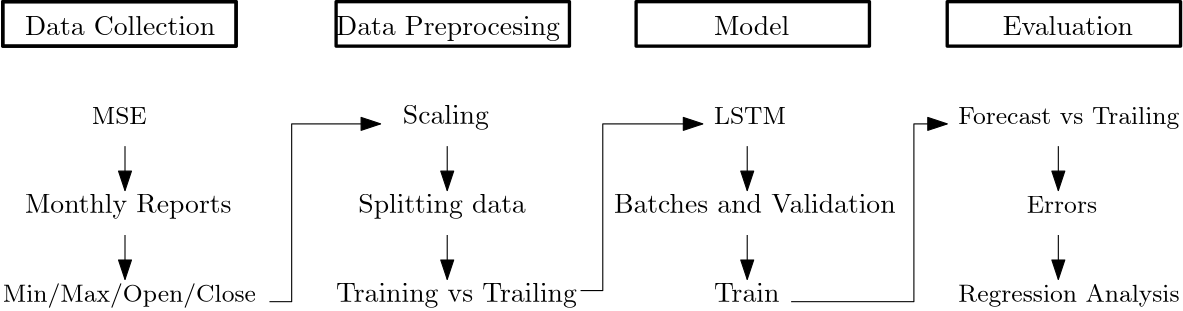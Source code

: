 <?xml version="1.0"?>
<!DOCTYPE ipe SYSTEM "ipe.dtd">
<ipe version="70212" creator="Ipe 7.2.13">
<info created="D:20220811103115" modified="D:20220811114908"/>
<ipestyle name="basic">
<symbol name="arrow/arc(spx)">
<path stroke="sym-stroke" fill="sym-stroke" pen="sym-pen">
0 0 m
-1 0.333 l
-1 -0.333 l
h
</path>
</symbol>
<symbol name="arrow/farc(spx)">
<path stroke="sym-stroke" fill="white" pen="sym-pen">
0 0 m
-1 0.333 l
-1 -0.333 l
h
</path>
</symbol>
<symbol name="arrow/ptarc(spx)">
<path stroke="sym-stroke" fill="sym-stroke" pen="sym-pen">
0 0 m
-1 0.333 l
-0.8 0 l
-1 -0.333 l
h
</path>
</symbol>
<symbol name="arrow/fptarc(spx)">
<path stroke="sym-stroke" fill="white" pen="sym-pen">
0 0 m
-1 0.333 l
-0.8 0 l
-1 -0.333 l
h
</path>
</symbol>
<symbol name="mark/circle(sx)" transformations="translations">
<path fill="sym-stroke">
0.6 0 0 0.6 0 0 e
0.4 0 0 0.4 0 0 e
</path>
</symbol>
<symbol name="mark/disk(sx)" transformations="translations">
<path fill="sym-stroke">
0.6 0 0 0.6 0 0 e
</path>
</symbol>
<symbol name="mark/fdisk(sfx)" transformations="translations">
<group>
<path fill="sym-fill">
0.5 0 0 0.5 0 0 e
</path>
<path fill="sym-stroke" fillrule="eofill">
0.6 0 0 0.6 0 0 e
0.4 0 0 0.4 0 0 e
</path>
</group>
</symbol>
<symbol name="mark/box(sx)" transformations="translations">
<path fill="sym-stroke" fillrule="eofill">
-0.6 -0.6 m
0.6 -0.6 l
0.6 0.6 l
-0.6 0.6 l
h
-0.4 -0.4 m
0.4 -0.4 l
0.4 0.4 l
-0.4 0.4 l
h
</path>
</symbol>
<symbol name="mark/square(sx)" transformations="translations">
<path fill="sym-stroke">
-0.6 -0.6 m
0.6 -0.6 l
0.6 0.6 l
-0.6 0.6 l
h
</path>
</symbol>
<symbol name="mark/fsquare(sfx)" transformations="translations">
<group>
<path fill="sym-fill">
-0.5 -0.5 m
0.5 -0.5 l
0.5 0.5 l
-0.5 0.5 l
h
</path>
<path fill="sym-stroke" fillrule="eofill">
-0.6 -0.6 m
0.6 -0.6 l
0.6 0.6 l
-0.6 0.6 l
h
-0.4 -0.4 m
0.4 -0.4 l
0.4 0.4 l
-0.4 0.4 l
h
</path>
</group>
</symbol>
<symbol name="mark/cross(sx)" transformations="translations">
<group>
<path fill="sym-stroke">
-0.43 -0.57 m
0.57 0.43 l
0.43 0.57 l
-0.57 -0.43 l
h
</path>
<path fill="sym-stroke">
-0.43 0.57 m
0.57 -0.43 l
0.43 -0.57 l
-0.57 0.43 l
h
</path>
</group>
</symbol>
<symbol name="arrow/fnormal(spx)">
<path stroke="sym-stroke" fill="white" pen="sym-pen">
0 0 m
-1 0.333 l
-1 -0.333 l
h
</path>
</symbol>
<symbol name="arrow/pointed(spx)">
<path stroke="sym-stroke" fill="sym-stroke" pen="sym-pen">
0 0 m
-1 0.333 l
-0.8 0 l
-1 -0.333 l
h
</path>
</symbol>
<symbol name="arrow/fpointed(spx)">
<path stroke="sym-stroke" fill="white" pen="sym-pen">
0 0 m
-1 0.333 l
-0.8 0 l
-1 -0.333 l
h
</path>
</symbol>
<symbol name="arrow/linear(spx)">
<path stroke="sym-stroke" pen="sym-pen">
-1 0.333 m
0 0 l
-1 -0.333 l
</path>
</symbol>
<symbol name="arrow/fdouble(spx)">
<path stroke="sym-stroke" fill="white" pen="sym-pen">
0 0 m
-1 0.333 l
-1 -0.333 l
h
-1 0 m
-2 0.333 l
-2 -0.333 l
h
</path>
</symbol>
<symbol name="arrow/double(spx)">
<path stroke="sym-stroke" fill="sym-stroke" pen="sym-pen">
0 0 m
-1 0.333 l
-1 -0.333 l
h
-1 0 m
-2 0.333 l
-2 -0.333 l
h
</path>
</symbol>
<pen name="heavier" value="0.8"/>
<pen name="fat" value="1.2"/>
<pen name="ultrafat" value="2"/>
<symbolsize name="large" value="5"/>
<symbolsize name="small" value="2"/>
<symbolsize name="tiny" value="1.1"/>
<arrowsize name="large" value="10"/>
<arrowsize name="small" value="5"/>
<arrowsize name="tiny" value="3"/>
<color name="red" value="1 0 0"/>
<color name="green" value="0 1 0"/>
<color name="blue" value="0 0 1"/>
<color name="yellow" value="1 1 0"/>
<color name="orange" value="1 0.647 0"/>
<color name="gold" value="1 0.843 0"/>
<color name="purple" value="0.627 0.125 0.941"/>
<color name="gray" value="0.745"/>
<color name="brown" value="0.647 0.165 0.165"/>
<color name="navy" value="0 0 0.502"/>
<color name="pink" value="1 0.753 0.796"/>
<color name="seagreen" value="0.18 0.545 0.341"/>
<color name="turquoise" value="0.251 0.878 0.816"/>
<color name="violet" value="0.933 0.51 0.933"/>
<color name="darkblue" value="0 0 0.545"/>
<color name="darkcyan" value="0 0.545 0.545"/>
<color name="darkgray" value="0.663"/>
<color name="darkgreen" value="0 0.392 0"/>
<color name="darkmagenta" value="0.545 0 0.545"/>
<color name="darkorange" value="1 0.549 0"/>
<color name="darkred" value="0.545 0 0"/>
<color name="lightblue" value="0.678 0.847 0.902"/>
<color name="lightcyan" value="0.878 1 1"/>
<color name="lightgray" value="0.827"/>
<color name="lightgreen" value="0.565 0.933 0.565"/>
<color name="lightyellow" value="1 1 0.878"/>
<dashstyle name="dashed" value="[4] 0"/>
<dashstyle name="dotted" value="[1 3] 0"/>
<dashstyle name="dash dotted" value="[4 2 1 2] 0"/>
<dashstyle name="dash dot dotted" value="[4 2 1 2 1 2] 0"/>
<textsize name="large" value="\large"/>
<textsize name="Large" value="\Large"/>
<textsize name="LARGE" value="\LARGE"/>
<textsize name="huge" value="\huge"/>
<textsize name="Huge" value="\Huge"/>
<textsize name="small" value="\small"/>
<textsize name="footnote" value="\footnotesize"/>
<textsize name="tiny" value="\tiny"/>
<textstyle name="center" begin="\begin{center}" end="\end{center}"/>
<textstyle name="itemize" begin="\begin{itemize}" end="\end{itemize}"/>
<textstyle name="item" begin="\begin{itemize}\item{}" end="\end{itemize}"/>
<gridsize name="4 pts" value="4"/>
<gridsize name="8 pts (~3 mm)" value="8"/>
<gridsize name="16 pts (~6 mm)" value="16"/>
<gridsize name="32 pts (~12 mm)" value="32"/>
<gridsize name="10 pts (~3.5 mm)" value="10"/>
<gridsize name="20 pts (~7 mm)" value="20"/>
<gridsize name="14 pts (~5 mm)" value="14"/>
<gridsize name="28 pts (~10 mm)" value="28"/>
<gridsize name="56 pts (~20 mm)" value="56"/>
<anglesize name="90 deg" value="90"/>
<anglesize name="60 deg" value="60"/>
<anglesize name="45 deg" value="45"/>
<anglesize name="30 deg" value="30"/>
<anglesize name="22.5 deg" value="22.5"/>
<opacity name="10%" value="0.1"/>
<opacity name="30%" value="0.3"/>
<opacity name="50%" value="0.5"/>
<opacity name="75%" value="0.75"/>
<tiling name="falling" angle="-60" step="4" width="1"/>
<tiling name="rising" angle="30" step="4" width="1"/>
</ipestyle>
<page>
<layer name="alpha"/>
<view layers="alpha" active="alpha"/>
<text layer="alpha" matrix="1 0 0 1 -72 16" transformations="translations" pos="96 800" stroke="black" type="label" width="68.493" height="6.918" depth="0" valign="baseline">Data Collection</text>
<path matrix="1 0 0 1 -56 16" stroke="black">
240 768 m
240 768 l
240 768 l
240 768 l
h
</path>
<text matrix="1 0 0 1 -56 16" transformations="translations" pos="192 800" stroke="black" type="label" width="80.642" height="6.815" depth="1.93" valign="baseline">Data Preprocesing</text>
<text matrix="1 0 0 1 -32 16" transformations="translations" pos="192 768" stroke="black" type="label" width="30.995" height="6.926" depth="1.93" valign="baseline">Scaling</text>
<text matrix="1 0 0 1 -64 16" transformations="translations" pos="208 736" stroke="black" type="label" width="60.329" height="6.926" depth="1.93" valign="baseline">Splitting data</text>
<path matrix="1 0 0 1 8 0" stroke="black">
176 736 m
176 736 l
176 736 l
176 736 l
h
</path>
<text matrix="1 0 0 1 16 0" transformations="translations" pos="32 784" stroke="black" type="label" width="19.837" height="6.127" depth="0" valign="baseline" size="small">MSE</text>
<text transformations="translations" pos="272 816" stroke="black" type="label" width="27.121" height="6.918" depth="0" valign="baseline">Model</text>
<text transformations="translations" pos="272 784" stroke="black" type="label" width="25.98" height="6.127" depth="0" valign="baseline" size="small">LSTM</text>
<text matrix="1 0 0 1 -40 0" transformations="translations" pos="416 816" stroke="black" type="label" width="46.908" height="6.918" depth="0" valign="baseline">Evaluation</text>
<text matrix="1 0 0 1 -16 -32" transformations="translations" pos="32 752" stroke="black" type="label" width="91.185" height="6.726" depth="2.24" valign="baseline" size="small">Min/Max/Open/Close</text>
<text matrix="1 0 0 1 -56 0" transformations="translations" pos="416 784" stroke="black" type="label" width="79.629" height="6.23" depth="1.74" valign="baseline" size="small">Forecast vs Trailing</text>
<text matrix="1 0 0 1 -31.3948 8" transformations="translations" pos="416 744" stroke="black" type="label" width="25.327" height="6.127" depth="0" valign="baseline" size="small">Errors</text>
<text matrix="1 0 0 1 -48 0" transformations="translations" pos="408 720" stroke="black" type="label" width="79.713" height="6.23" depth="1.74" valign="baseline" size="small">Regression Analysis</text>
<text transformations="translations" pos="24 752" stroke="black" type="label" width="74.388" height="6.926" depth="1.93" valign="baseline">Monthly Reports</text>
<text matrix="1 0 0 1 -4 0" transformations="translations" pos="240 752" stroke="black" type="label" width="101.481" height="6.918" depth="0" valign="baseline">Batches and Validation</text>
<text matrix="1 0 0 1 24 0" transformations="translations" pos="248 720" stroke="black" type="label" width="23.551" height="6.808" depth="0" valign="baseline">Train</text>
<text matrix="1 0 0 1 8 0" transformations="translations" pos="128 720" stroke="black" type="label" width="86.73" height="6.926" depth="1.93" valign="baseline">Training vs Trailing</text>
<path stroke="black" arrow="normal/normal">
60 744 m
60 728 l
</path>
<path stroke="black" arrow="normal/normal">
112 720 m
120 720 l
120 784 l
152 784 l
</path>
<path stroke="black" arrow="normal/normal">
176 744 m
176 728 l
</path>
<path stroke="black" arrow="normal/normal">
224 724 m
232 724 l
232 784 l
268 784 l
</path>
<path stroke="black" cap="1">
300 720 m
300 720 l
</path>
<path stroke="black" arrow="normal/normal">
300 720 m
344 720 l
344 784 l
356 784 l
</path>
<path stroke="black" arrow="normal/normal">
396 776 m
396 760 l
</path>
<path matrix="1.5 0 0 1 28 -8" stroke="black" pen="fat">
-8 836 m
-8 820 l
48 820 l
48 836 l
h
</path>
<path matrix="1.5 0 0 1 28 -8" stroke="black" pen="fat">
-8 836 m
-8 820 l
48 820 l
48 836 l
h
</path>
<path matrix="1.5 0 0 1 148 -8" stroke="black" pen="fat">
-8 836 m
-8 820 l
48 820 l
48 836 l
h
</path>
<path matrix="1.5 0 0 1 256 -8" stroke="black" pen="fat">
-8 836 m
-8 820 l
48 820 l
48 836 l
h
</path>
<path matrix="1.5 0 0 1 368 -8" stroke="black" pen="fat">
-8 836 m
-8 820 l
48 820 l
48 836 l
h
</path>
<path stroke="black" arrow="normal/normal">
284 744 m
284 728 l
</path>
<path stroke="black" arrow="normal/normal">
396 744 m
396 728 l
</path>
<path stroke="black" arrow="normal/normal">
60 776 m
60 760 l
</path>
<path stroke="black" arrow="normal/normal">
176 776 m
176 760 l
</path>
<path stroke="black" arrow="normal/normal">
284 776 m
284 760 l
</path>
</page>
</ipe>
